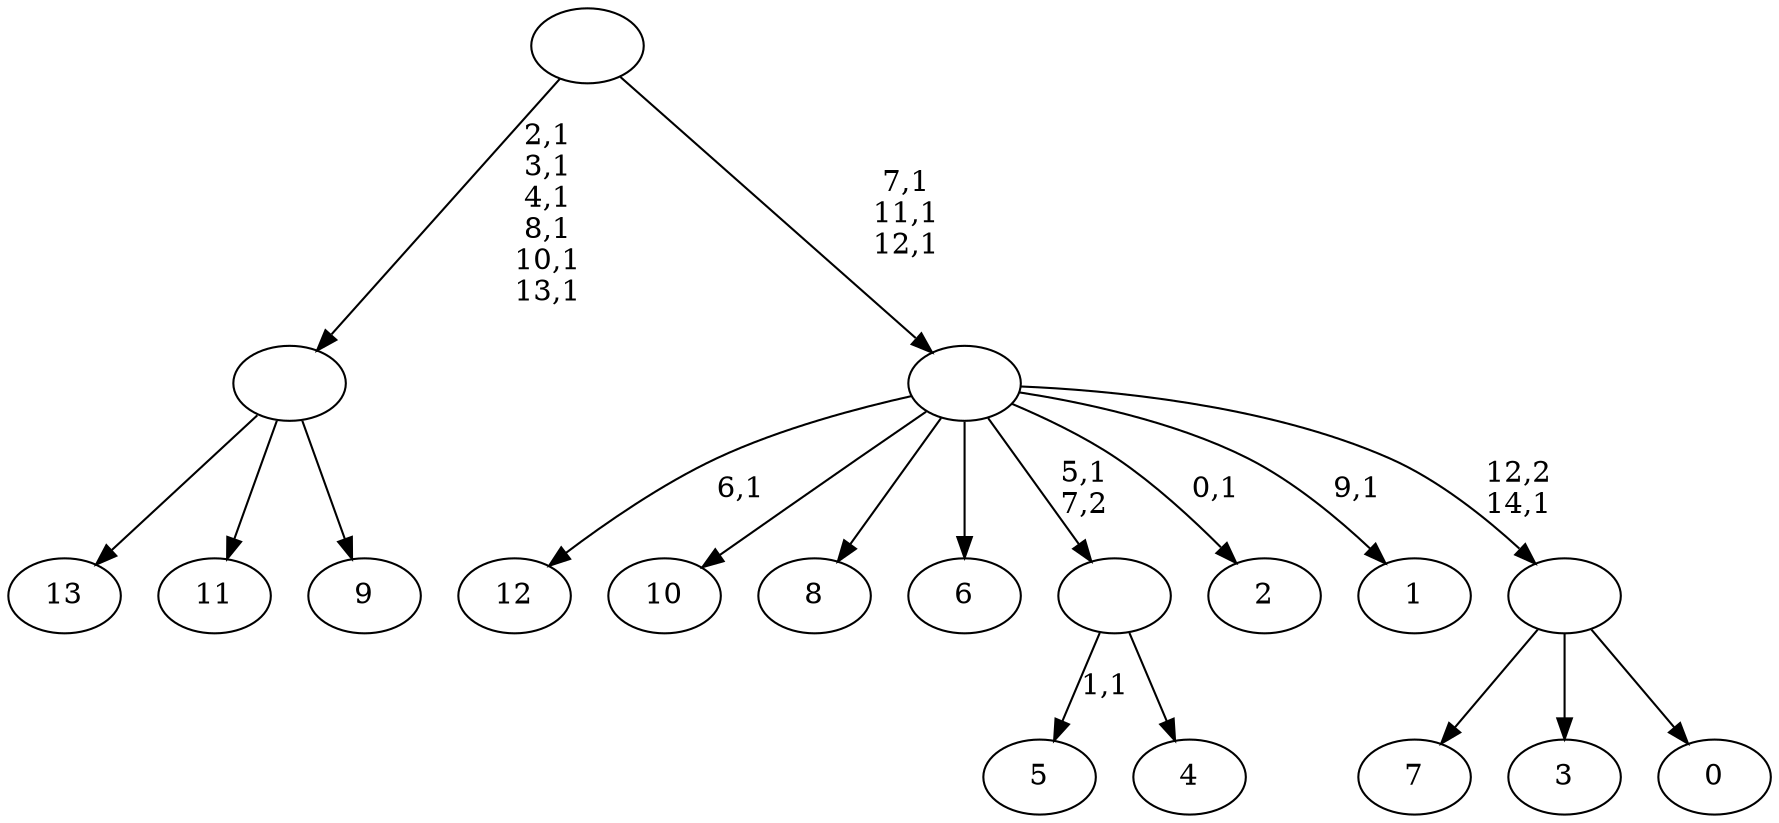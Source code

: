 digraph T {
	29 [label="13"]
	28 [label="12"]
	26 [label="11"]
	25 [label="10"]
	24 [label="9"]
	23 [label=""]
	17 [label="8"]
	16 [label="7"]
	15 [label="6"]
	14 [label="5"]
	12 [label="4"]
	11 [label=""]
	10 [label="3"]
	9 [label="2"]
	7 [label="1"]
	5 [label="0"]
	4 [label=""]
	3 [label=""]
	0 [label=""]
	23 -> 29 [label=""]
	23 -> 26 [label=""]
	23 -> 24 [label=""]
	11 -> 14 [label="1,1"]
	11 -> 12 [label=""]
	4 -> 16 [label=""]
	4 -> 10 [label=""]
	4 -> 5 [label=""]
	3 -> 7 [label="9,1"]
	3 -> 9 [label="0,1"]
	3 -> 28 [label="6,1"]
	3 -> 25 [label=""]
	3 -> 17 [label=""]
	3 -> 15 [label=""]
	3 -> 11 [label="5,1\n7,2"]
	3 -> 4 [label="12,2\n14,1"]
	0 -> 3 [label="7,1\n11,1\n12,1"]
	0 -> 23 [label="2,1\n3,1\n4,1\n8,1\n10,1\n13,1"]
}
